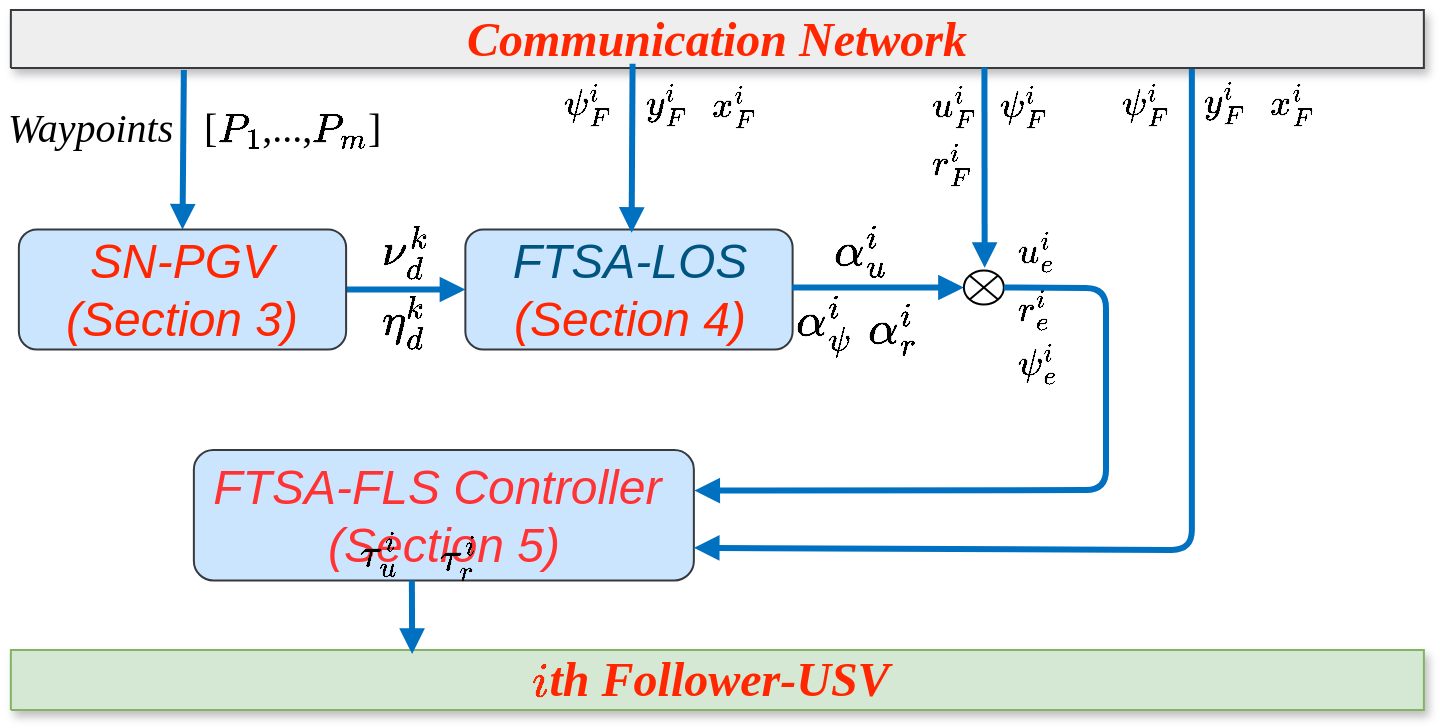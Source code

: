 <mxfile version="28.1.0">
  <diagram name="第 1 页" id="bq3pLO5UZesDkW54nXpK">
    <mxGraphModel dx="1503" dy="799" grid="1" gridSize="10" guides="1" tooltips="1" connect="1" arrows="1" fold="1" page="1" pageScale="1" pageWidth="827" pageHeight="1169" math="1" shadow="0">
      <root>
        <mxCell id="0" />
        <mxCell id="1" parent="0" />
        <UserObject label="&lt;div&gt;&lt;font style=&quot;font-family: &amp;quot;Times New Roman&amp;quot;; direction: ltr; letter-spacing: 0px; line-height: 120%; opacity: 1; font-size: 24px; color: light-dark(rgb(255, 38, 0), rgb(237, 237, 237));&quot;&gt;&lt;b&gt;Communication Network&lt;/b&gt;&lt;/font&gt;&lt;font style=&quot;font-size: 22.58px; font-family: &amp;quot;Times New Roman&amp;quot;; color: rgb(0, 0, 0); direction: ltr; letter-spacing: 0px; line-height: 120%; opacity: 1;&quot;&gt;&lt;br&gt;&lt;/font&gt;&lt;/div&gt;" tags="流程图" id="kzMcMaSELKgusBH4qg8a-270">
          <mxCell style="verticalAlign=middle;align=center;overflow=width;vsdxID=235;rotation=0;fillColor=#eeeeee;shape=stencil(nZBLDoAgDERP0z3SIyjew0SURgSD+Lu9kMZoXLhwN9O+tukAlrNpJg1SzDH4QW/URgNYgZTkjA4UkwJUgGXng+6DX1zLfmoymdXo17xh5zmRJ6Q42BWCfc2oJfdAr+Yv+AP9Cb7OJ3H/2JG1HNGz/84klThPVCc=);strokeColor=#36393d;shadow=1;spacingTop=-1;spacingBottom=-1;spacingLeft=-1;spacingRight=-1;points=[[1,0.5,0],[0.5,0.5,0],[0.5,0,0]];labelBackgroundColor=none;rounded=0;html=1;whiteSpace=wrap;fontStyle=2" vertex="1" parent="1">
            <mxGeometry x="62.43" y="300" width="706.5" height="29" as="geometry" />
          </mxCell>
        </UserObject>
        <UserObject label="" tags="连接线" id="kzMcMaSELKgusBH4qg8a-271">
          <mxCell style="vsdxID=374;edgeStyle=none;startArrow=none;endArrow=block;startSize=5;endSize=5;strokeWidth=3;strokeColor=#0070c0;spacingTop=0;spacingBottom=0;spacingLeft=0;spacingRight=0;verticalAlign=middle;html=1;labelBackgroundColor=#FFFFFF;rounded=0;entryX=0.5;entryY=0;entryDx=0;entryDy=0;" edge="1" parent="1" target="kzMcMaSELKgusBH4qg8a-278">
            <mxGeometry relative="1" as="geometry">
              <mxPoint x="-1" as="offset" />
              <Array as="points" />
              <mxPoint x="148.93" y="330" as="sourcePoint" />
              <mxPoint x="206.18" y="390" as="targetPoint" />
            </mxGeometry>
          </mxCell>
        </UserObject>
        <mxCell id="kzMcMaSELKgusBH4qg8a-272" value="&lt;div style=&quot;text-align: center;&quot;&gt;&lt;font face=&quot;Times New Roman&quot;&gt;&lt;span style=&quot;caret-color: rgb(237, 12, 12);&quot;&gt;Waypoints&lt;/span&gt;&lt;/font&gt;&lt;/div&gt;" style="text;whiteSpace=wrap;html=1;fontSize=20;fontStyle=2;fontColor=#000000;" vertex="1" parent="1">
          <mxGeometry x="59" y="340" width="87.75" height="30" as="geometry" />
        </mxCell>
        <mxCell id="kzMcMaSELKgusBH4qg8a-273" value="&lt;span style=&quot;caret-color: rgb(237, 12, 12); color: rgb(0, 0, 0); font-family: &amp;quot;Times New Roman&amp;quot;; font-style: normal; font-variant-caps: normal; font-weight: 400; letter-spacing: normal; text-align: center; text-indent: 0px; text-transform: none; white-space: normal; word-spacing: 0px; -webkit-text-stroke-width: 0px; text-decoration: none; float: none; display: inline !important;&quot;&gt;&lt;font&gt;[\(P_1\),...&lt;/font&gt;&lt;/span&gt;&lt;span style=&quot;caret-color: rgb(237, 12, 12); font-family: &amp;quot;Times New Roman&amp;quot;; text-align: center; float: none; color: rgb(0, 0, 0); display: inline !important;&quot;&gt;,&lt;/span&gt;&lt;span style=&quot;caret-color: rgb(237, 12, 12); font-family: &amp;quot;Times New Roman&amp;quot;; text-align: center;&quot;&gt;\(P_m\)]&lt;/span&gt;" style="text;whiteSpace=wrap;html=1;fontSize=20;" vertex="1" parent="1">
          <mxGeometry x="156.87" y="340" width="97.38" height="30" as="geometry" />
        </mxCell>
        <mxCell id="kzMcMaSELKgusBH4qg8a-275" value="&lt;span style=&quot;caret-color: rgb(237, 12, 12); color: rgb(0, 0, 0); font-family: &amp;quot;Times New Roman&amp;quot;; font-style: normal; font-variant-caps: normal; font-weight: 400; letter-spacing: normal; text-align: center; text-indent: 0px; text-transform: none; white-space: normal; word-spacing: 0px; -webkit-text-stroke-width: 0px; text-decoration: none; float: none; display: inline !important;&quot;&gt;&lt;font&gt;\(\nu_d^{k}\)&lt;/font&gt;&lt;/span&gt;" style="text;whiteSpace=wrap;html=1;fontSize=22;" vertex="1" parent="1">
          <mxGeometry x="246.18" y="400" width="20" height="27" as="geometry" />
        </mxCell>
        <mxCell id="kzMcMaSELKgusBH4qg8a-276" value="&lt;span style=&quot;caret-color: rgb(237, 12, 12); color: rgb(0, 0, 0); font-family: &amp;quot;Times New Roman&amp;quot;; font-style: normal; font-variant-caps: normal; font-weight: 400; letter-spacing: normal; text-align: center; text-indent: 0px; text-transform: none; white-space: normal; word-spacing: 0px; -webkit-text-stroke-width: 0px; text-decoration: none; float: none; display: inline !important;&quot;&gt;&lt;font&gt;\(\eta_d^{k}\)&lt;/font&gt;&lt;/span&gt;" style="text;whiteSpace=wrap;html=1;fontSize=22;" vertex="1" parent="1">
          <mxGeometry x="246.18" y="435" width="20" height="40" as="geometry" />
        </mxCell>
        <UserObject label="" tags="连接线" id="kzMcMaSELKgusBH4qg8a-277">
          <mxCell style="vsdxID=250;edgeStyle=none;startArrow=none;endArrow=block;startSize=5;endSize=5;strokeWidth=3;strokeColor=#0070c0;spacingTop=0;spacingBottom=0;spacingLeft=0;spacingRight=0;verticalAlign=middle;html=1;labelBackgroundColor=#ffffff;rounded=0;exitX=1;exitY=0.5;exitDx=0;exitDy=0;entryX=0;entryY=0.5;entryDx=0;entryDy=0;" edge="1" parent="1" target="kzMcMaSELKgusBH4qg8a-279" source="kzMcMaSELKgusBH4qg8a-278">
            <mxGeometry relative="1" as="geometry">
              <Array as="points" />
              <mxPoint x="128.616" y="621.5" as="sourcePoint" />
              <mxPoint x="288.93" y="445" as="targetPoint" />
            </mxGeometry>
          </mxCell>
        </UserObject>
        <mxCell id="kzMcMaSELKgusBH4qg8a-278" value="&lt;font style=&quot;font-size: 24px;&quot;&gt;&lt;i style=&quot;color: light-dark(rgb(255, 38, 0), rgb(237, 237, 237));&quot;&gt;SN-PGV&lt;/i&gt;&lt;/font&gt;&lt;div&gt;&lt;font style=&quot;font-size: 24px;&quot;&gt;&lt;i style=&quot;color: light-dark(rgb(255, 38, 0), rgb(237, 237, 237));&quot;&gt;(Section 3)&lt;/i&gt;&lt;/font&gt;&lt;/div&gt;" style="rounded=1;whiteSpace=wrap;html=1;fillColor=#cce5ff;strokeColor=#36393d;" vertex="1" parent="1">
          <mxGeometry x="66.43" y="409.76" width="163.63" height="60" as="geometry" />
        </mxCell>
        <mxCell id="kzMcMaSELKgusBH4qg8a-279" value="&lt;font size=&quot;5&quot; color=&quot;rgb(255, 38, 0)&quot;&gt;&lt;span style=&quot;caret-color: rgb(255, 38, 0);&quot;&gt;&lt;i&gt;FTSA-LOS&lt;/i&gt;&lt;/span&gt;&lt;/font&gt;&lt;br&gt;&lt;div&gt;&lt;font style=&quot;font-size: 24px;&quot;&gt;&lt;i style=&quot;color: light-dark(rgb(255, 38, 0), rgb(237, 237, 237));&quot;&gt;(Section 4)&lt;/i&gt;&lt;/font&gt;&lt;/div&gt;" style="rounded=1;whiteSpace=wrap;html=1;fillColor=#cce5ff;strokeColor=#36393d;" vertex="1" parent="1">
          <mxGeometry x="289.68" y="409.76" width="163.63" height="60" as="geometry" />
        </mxCell>
        <mxCell id="kzMcMaSELKgusBH4qg8a-280" value="&lt;span style=&quot;color: rgb(255, 51, 51);&quot;&gt;&lt;i&gt;&lt;font style=&quot;font-size: 24px;&quot;&gt;FTSA-FLS Controller&amp;nbsp;&lt;/font&gt;&lt;br&gt;&lt;/i&gt;&lt;/span&gt;&lt;div&gt;&lt;font style=&quot;font-size: 24px;&quot;&gt;&lt;i style=&quot;color: rgb(255, 51, 51);&quot;&gt;(Section 5)&lt;/i&gt;&lt;/font&gt;&lt;/div&gt;" style="rounded=1;whiteSpace=wrap;html=1;fillColor=#cce5ff;strokeColor=#36393d;" vertex="1" parent="1">
          <mxGeometry x="153.93" y="520" width="250" height="65.24" as="geometry" />
        </mxCell>
        <UserObject label="" tags="连接线" id="kzMcMaSELKgusBH4qg8a-282">
          <mxCell style="vsdxID=250;edgeStyle=none;startArrow=none;endArrow=block;startSize=5;endSize=5;strokeWidth=3;strokeColor=#0070c0;spacingTop=0;spacingBottom=0;spacingLeft=0;spacingRight=0;verticalAlign=middle;html=1;labelBackgroundColor=#ffffff;rounded=0;exitX=0.999;exitY=0.483;exitDx=0;exitDy=0;entryX=0;entryY=0.5;entryDx=0;entryDy=0;exitPerimeter=0;" edge="1" parent="1" source="kzMcMaSELKgusBH4qg8a-279" target="kzMcMaSELKgusBH4qg8a-298">
            <mxGeometry relative="1" as="geometry">
              <Array as="points" />
              <mxPoint x="453.31" y="445" as="sourcePoint" />
              <mxPoint x="538.93" y="440" as="targetPoint" />
            </mxGeometry>
          </mxCell>
        </UserObject>
        <mxCell id="kzMcMaSELKgusBH4qg8a-283" value="&lt;i style=&quot;caret-color: rgb(0, 0, 0); color: rgb(0, 0, 0); font-family: &amp;quot;Times New Roman&amp;quot;; font-size: 18px; font-variant-caps: normal; font-weight: 400; letter-spacing: normal; text-align: center; text-indent: 0px; text-transform: none; white-space: normal; word-spacing: 0px; -webkit-text-stroke-width: 0px; text-decoration: none;&quot;&gt;&lt;b&gt;&lt;span class=&quot;Apple-converted-space&quot;&gt;&amp;nbsp;&lt;/span&gt;\(x_F^i\)&lt;/b&gt;&lt;/i&gt;" style="text;whiteSpace=wrap;html=1;" vertex="1" parent="1">
          <mxGeometry x="406.43" y="330.5" width="34.5" height="32" as="geometry" />
        </mxCell>
        <mxCell id="kzMcMaSELKgusBH4qg8a-284" value="&lt;i style=&quot;caret-color: rgb(0, 0, 0); color: rgb(0, 0, 0); font-family: &amp;quot;Times New Roman&amp;quot;; font-size: 18px; font-variant-caps: normal; font-weight: 400; letter-spacing: normal; text-align: center; text-indent: 0px; text-transform: none; white-space: normal; word-spacing: 0px; -webkit-text-stroke-width: 0px; text-decoration: none;&quot;&gt;&lt;b&gt;&lt;span class=&quot;Apple-converted-space&quot;&gt;&amp;nbsp;&lt;/span&gt;\(y_F^i\)&lt;/b&gt;&lt;/i&gt;" style="text;whiteSpace=wrap;html=1;" vertex="1" parent="1">
          <mxGeometry x="373.43" y="329.5" width="38" height="40" as="geometry" />
        </mxCell>
        <mxCell id="kzMcMaSELKgusBH4qg8a-285" value="&lt;i style=&quot;caret-color: rgb(0, 0, 0); color: rgb(0, 0, 0); font-family: &amp;quot;Times New Roman&amp;quot;; font-size: 18px; font-variant-caps: normal; font-weight: 400; letter-spacing: normal; text-align: center; text-indent: 0px; text-transform: none; white-space: normal; word-spacing: 0px; -webkit-text-stroke-width: 0px; text-decoration: none;&quot;&gt;&lt;b&gt;&lt;span class=&quot;Apple-converted-space&quot;&gt;&amp;nbsp;&lt;/span&gt;\(\psi_F^i\)&lt;/b&gt;&lt;/i&gt;" style="text;whiteSpace=wrap;html=1;" vertex="1" parent="1">
          <mxGeometry x="332.43" y="330" width="38" height="41" as="geometry" />
        </mxCell>
        <UserObject label="" tags="连接线" id="kzMcMaSELKgusBH4qg8a-286">
          <mxCell style="vsdxID=374;edgeStyle=none;startArrow=none;endArrow=block;startSize=5;endSize=5;strokeWidth=3;strokeColor=#0070c0;spacingTop=0;spacingBottom=0;spacingLeft=0;spacingRight=0;verticalAlign=middle;html=1;labelBackgroundColor=#FFFFFF;rounded=0;entryX=0.508;entryY=0.027;entryDx=0;entryDy=0;exitX=0.44;exitY=0.928;exitDx=0;exitDy=0;exitPerimeter=0;entryPerimeter=0;" edge="1" parent="1" source="kzMcMaSELKgusBH4qg8a-270" target="kzMcMaSELKgusBH4qg8a-279">
            <mxGeometry relative="1" as="geometry">
              <mxPoint x="-1" as="offset" />
              <Array as="points" />
              <mxPoint x="374.43" y="329.76" as="sourcePoint" />
              <mxPoint x="373.43" y="409.76" as="targetPoint" />
            </mxGeometry>
          </mxCell>
        </UserObject>
        <mxCell id="kzMcMaSELKgusBH4qg8a-291" value="&lt;b style=&quot;caret-color: rgb(0, 0, 0); color: rgb(0, 0, 0); font-family: Helvetica; font-style: normal; font-variant-caps: normal; letter-spacing: normal; text-align: center; text-indent: 0px; text-transform: none; white-space: normal; word-spacing: 0px; -webkit-text-stroke-width: 0px; text-decoration: none;&quot;&gt;&lt;i&gt;&lt;font face=&quot;Times New Roman&quot;&gt;&lt;span class=&quot;Apple-converted-space&quot;&gt;&amp;nbsp;&lt;/span&gt;\(\alpha_u^i\)&lt;/font&gt;&lt;/i&gt;&lt;/b&gt;" style="text;whiteSpace=wrap;html=1;fontSize=23;" vertex="1" parent="1">
          <mxGeometry x="466.43" y="400" width="35.5" height="48.75" as="geometry" />
        </mxCell>
        <mxCell id="kzMcMaSELKgusBH4qg8a-292" value="&lt;b style=&quot;caret-color: rgb(0, 0, 0); color: rgb(0, 0, 0); font-family: Helvetica; font-style: normal; font-variant-caps: normal; letter-spacing: normal; text-align: center; text-indent: 0px; text-transform: none; white-space: normal; word-spacing: 0px; -webkit-text-stroke-width: 0px; text-decoration: none;&quot;&gt;&lt;i&gt;&lt;font face=&quot;Times New Roman&quot;&gt;\(\alpha_\psi^i\)&lt;/font&gt;&lt;/i&gt;&lt;/b&gt;" style="text;whiteSpace=wrap;html=1;fontSize=23;" vertex="1" parent="1">
          <mxGeometry x="453.31" y="435" width="30" height="30" as="geometry" />
        </mxCell>
        <mxCell id="kzMcMaSELKgusBH4qg8a-293" value="&lt;b style=&quot;caret-color: rgb(0, 0, 0); color: rgb(0, 0, 0); font-family: Helvetica; font-style: normal; font-variant-caps: normal; letter-spacing: normal; text-align: center; text-indent: 0px; text-transform: none; white-space: normal; word-spacing: 0px; -webkit-text-stroke-width: 0px; text-decoration: none;&quot;&gt;&lt;i&gt;&lt;font face=&quot;Times New Roman&quot;&gt;\(\alpha_r^i\)&lt;/font&gt;&lt;/i&gt;&lt;/b&gt;" style="text;whiteSpace=wrap;html=1;fontSize=23;" vertex="1" parent="1">
          <mxGeometry x="488.93" y="438.76" width="35" height="31" as="geometry" />
        </mxCell>
        <UserObject label="&lt;div&gt;&lt;font style=&quot;font-family: &amp;quot;Times New Roman&amp;quot;; direction: ltr; letter-spacing: 0px; line-height: 120%; opacity: 1; color: light-dark(rgb(255, 38, 0), rgb(237, 237, 237)); font-size: 24px;&quot;&gt;&lt;font style=&quot;letter-spacing: 0px; direction: ltr; line-height: 27.096px; opacity: 1;&quot;&gt;&lt;i&gt;&lt;b&gt;\(i\)&lt;/b&gt;&lt;/i&gt;&lt;/font&gt;&lt;font face=&quot;Times New Roman&quot;&gt;&lt;span style=&quot;caret-color: rgb(255, 38, 0);&quot;&gt;&lt;b&gt;&lt;i&gt;th&amp;nbsp;&lt;/i&gt;&lt;/b&gt;&lt;/span&gt;&lt;/font&gt;&lt;i&gt;&lt;b&gt;Follower-USV&amp;nbsp;&lt;/b&gt;&lt;/i&gt;&lt;/font&gt;&lt;/div&gt;" tags="流程图" id="kzMcMaSELKgusBH4qg8a-294">
          <mxCell style="verticalAlign=middle;align=center;overflow=width;vsdxID=288;rotation=0;fillColor=#d5e8d4;shape=stencil(nZBLDoAgDERP0z3SIyjew0SURgSD+Lu9kMZoXLhwN9O+tukAlrNpJg1SzDH4QW/URgNYgZTkjA4UkwJUgGXng+6DX1zLfmoymdXo17xh5zmRJ6Q42BWCfc2oJfdAr+Yv+AP9Cb7OJ3H/2JG1HNGz/84klThPVCc=);strokeColor=#82b366;shadow=1;spacingTop=-1;spacingBottom=-1;spacingLeft=-1;spacingRight=-1;points=[[1,0.5,0],[0.5,0.5,0],[0.5,0,0]];labelBackgroundColor=none;rounded=0;html=1;whiteSpace=wrap;" vertex="1" parent="1">
            <mxGeometry x="62.43" y="620" width="706.51" height="30.01" as="geometry" />
          </mxCell>
        </UserObject>
        <mxCell id="kzMcMaSELKgusBH4qg8a-296" value="&lt;b style=&quot;caret-color: rgb(0, 0, 0); color: rgb(0, 0, 0); font-family: &amp;quot;Times New Roman&amp;quot;; font-style: normal; font-variant-caps: normal; letter-spacing: normal; text-align: center; text-indent: 0px; text-transform: none; white-space: normal; word-spacing: 0px; -webkit-text-stroke-width: 0px; text-decoration: none;&quot;&gt;&lt;i&gt;&lt;font style=&quot;font-size: 20px;&quot;&gt;&lt;span class=&quot;Apple-converted-space&quot;&gt;&amp;nbsp;&lt;/span&gt;\(\tau_u^i\)&lt;/font&gt;&lt;/i&gt;&lt;/b&gt;" style="text;whiteSpace=wrap;html=1;fontSize=23;" vertex="1" parent="1">
          <mxGeometry x="230.06" y="550" width="20" height="60" as="geometry" />
        </mxCell>
        <mxCell id="kzMcMaSELKgusBH4qg8a-297" value="&lt;b style=&quot;caret-color: rgb(0, 0, 0); color: rgb(0, 0, 0); font-family: &amp;quot;Times New Roman&amp;quot;; font-style: normal; font-variant-caps: normal; letter-spacing: normal; text-align: center; text-indent: 0px; text-transform: none; white-space: normal; word-spacing: 0px; -webkit-text-stroke-width: 0px; text-decoration: none;&quot;&gt;&lt;i&gt;&lt;font style=&quot;font-size: 20px;&quot;&gt;&lt;span class=&quot;Apple-converted-space&quot;&gt;&amp;nbsp;&lt;/span&gt;\(\tau_r^i\)&lt;/font&gt;&lt;/i&gt;&lt;/b&gt;" style="text;whiteSpace=wrap;html=1;" vertex="1" parent="1">
          <mxGeometry x="269.68" y="553.5" width="20" height="53" as="geometry" />
        </mxCell>
        <mxCell id="kzMcMaSELKgusBH4qg8a-298" value="" style="shape=sumEllipse;perimeter=ellipsePerimeter;whiteSpace=wrap;html=1;backgroundOutline=1;" vertex="1" parent="1">
          <mxGeometry x="538.93" y="430.26" width="20" height="17" as="geometry" />
        </mxCell>
        <UserObject label="" tags="连接线" id="kzMcMaSELKgusBH4qg8a-299">
          <mxCell style="vsdxID=374;edgeStyle=none;startArrow=none;endArrow=block;startSize=5;endSize=5;strokeWidth=3;strokeColor=#0070c0;spacingTop=0;spacingBottom=0;spacingLeft=0;spacingRight=0;verticalAlign=middle;html=1;labelBackgroundColor=#FFFFFF;rounded=0;entryX=0.284;entryY=0.067;entryDx=0;entryDy=0;entryPerimeter=0;" edge="1" parent="1" target="kzMcMaSELKgusBH4qg8a-294">
            <mxGeometry relative="1" as="geometry">
              <mxPoint x="-1" as="offset" />
              <Array as="points" />
              <mxPoint x="262.93" y="585.24" as="sourcePoint" />
              <mxPoint x="261.93" y="665.24" as="targetPoint" />
            </mxGeometry>
          </mxCell>
        </UserObject>
        <UserObject label="" tags="连接线" id="kzMcMaSELKgusBH4qg8a-301">
          <mxCell style="vsdxID=374;edgeStyle=none;startArrow=none;endArrow=block;startSize=5;endSize=5;strokeWidth=3;strokeColor=#0070c0;spacingTop=0;spacingBottom=0;spacingLeft=0;spacingRight=0;verticalAlign=middle;html=1;labelBackgroundColor=#FFFFFF;rounded=1;entryX=1;entryY=0.75;entryDx=0;entryDy=0;curved=0;" edge="1" parent="1" target="kzMcMaSELKgusBH4qg8a-280">
            <mxGeometry relative="1" as="geometry">
              <mxPoint x="-1" as="offset" />
              <Array as="points">
                <mxPoint x="652.93" y="570" />
              </Array>
              <mxPoint x="652.93" y="329.5" as="sourcePoint" />
              <mxPoint x="651.93" y="409.5" as="targetPoint" />
            </mxGeometry>
          </mxCell>
        </UserObject>
        <mxCell id="kzMcMaSELKgusBH4qg8a-302" value="&lt;i style=&quot;caret-color: rgb(0, 0, 0); color: rgb(0, 0, 0); font-family: &amp;quot;Times New Roman&amp;quot;; font-size: 18px; font-variant-caps: normal; font-weight: 400; letter-spacing: normal; text-align: center; text-indent: 0px; text-transform: none; white-space: normal; word-spacing: 0px; -webkit-text-stroke-width: 0px; text-decoration: none;&quot;&gt;&lt;b&gt;&lt;span class=&quot;Apple-converted-space&quot;&gt;&amp;nbsp;&lt;/span&gt;\(x_F^i\)&lt;/b&gt;&lt;/i&gt;" style="text;whiteSpace=wrap;html=1;" vertex="1" parent="1">
          <mxGeometry x="685.23" y="330" width="34.5" height="32" as="geometry" />
        </mxCell>
        <mxCell id="kzMcMaSELKgusBH4qg8a-303" value="&lt;i style=&quot;caret-color: rgb(0, 0, 0); color: rgb(0, 0, 0); font-family: &amp;quot;Times New Roman&amp;quot;; font-size: 18px; font-variant-caps: normal; font-weight: 400; letter-spacing: normal; text-align: center; text-indent: 0px; text-transform: none; white-space: normal; word-spacing: 0px; -webkit-text-stroke-width: 0px; text-decoration: none;&quot;&gt;&lt;b&gt;&lt;span class=&quot;Apple-converted-space&quot;&gt;&amp;nbsp;&lt;/span&gt;\(y_F^i\)&lt;/b&gt;&lt;/i&gt;" style="text;whiteSpace=wrap;html=1;" vertex="1" parent="1">
          <mxGeometry x="652.23" y="329" width="38" height="40" as="geometry" />
        </mxCell>
        <mxCell id="kzMcMaSELKgusBH4qg8a-304" value="&lt;i style=&quot;caret-color: rgb(0, 0, 0); color: rgb(0, 0, 0); font-family: &amp;quot;Times New Roman&amp;quot;; font-size: 18px; font-variant-caps: normal; font-weight: 400; letter-spacing: normal; text-align: center; text-indent: 0px; text-transform: none; white-space: normal; word-spacing: 0px; -webkit-text-stroke-width: 0px; text-decoration: none;&quot;&gt;&lt;b&gt;&lt;span class=&quot;Apple-converted-space&quot;&gt;&amp;nbsp;&lt;/span&gt;\(\psi_F^i\)&lt;/b&gt;&lt;/i&gt;" style="text;whiteSpace=wrap;html=1;" vertex="1" parent="1">
          <mxGeometry x="611.23" y="329.5" width="38" height="41" as="geometry" />
        </mxCell>
        <UserObject label="" tags="连接线" id="kzMcMaSELKgusBH4qg8a-305">
          <mxCell style="vsdxID=374;edgeStyle=none;startArrow=none;endArrow=block;startSize=5;endSize=5;strokeWidth=3;strokeColor=#0070c0;spacingTop=0;spacingBottom=0;spacingLeft=0;spacingRight=0;verticalAlign=middle;html=1;labelBackgroundColor=#FFFFFF;rounded=0;entryX=0.52;entryY=-0.078;entryDx=0;entryDy=0;exitX=0.689;exitY=0.991;exitDx=0;exitDy=0;exitPerimeter=0;entryPerimeter=0;" edge="1" parent="1" source="kzMcMaSELKgusBH4qg8a-270" target="kzMcMaSELKgusBH4qg8a-298">
            <mxGeometry relative="1" as="geometry">
              <mxPoint x="-1" as="offset" />
              <Array as="points" />
              <mxPoint x="548.34" y="346.26" as="sourcePoint" />
              <mxPoint x="548.34" y="430.26" as="targetPoint" />
            </mxGeometry>
          </mxCell>
        </UserObject>
        <mxCell id="kzMcMaSELKgusBH4qg8a-306" value="&lt;i style=&quot;caret-color: rgb(0, 0, 0); color: rgb(0, 0, 0); font-family: &amp;quot;Times New Roman&amp;quot;; font-size: 18px; font-variant-caps: normal; font-weight: 400; letter-spacing: normal; text-align: center; text-indent: 0px; text-transform: none; white-space: normal; word-spacing: 0px; -webkit-text-stroke-width: 0px; text-decoration: none;&quot;&gt;&lt;b&gt;&lt;span class=&quot;Apple-converted-space&quot;&gt;&amp;nbsp;&lt;/span&gt;\(u_F^i\)&lt;/b&gt;&lt;/i&gt;" style="text;whiteSpace=wrap;html=1;" vertex="1" parent="1">
          <mxGeometry x="515.5" y="330.5" width="34.5" height="32" as="geometry" />
        </mxCell>
        <mxCell id="kzMcMaSELKgusBH4qg8a-307" value="&lt;i style=&quot;caret-color: rgb(0, 0, 0); color: rgb(0, 0, 0); font-family: &amp;quot;Times New Roman&amp;quot;; font-size: 18px; font-variant-caps: normal; font-weight: 400; letter-spacing: normal; text-align: center; text-indent: 0px; text-transform: none; white-space: normal; word-spacing: 0px; -webkit-text-stroke-width: 0px; text-decoration: none;&quot;&gt;&lt;b&gt;&lt;span class=&quot;Apple-converted-space&quot;&gt;&amp;nbsp;&lt;/span&gt;\(\psi_F^i\)&lt;/b&gt;&lt;/i&gt;" style="text;whiteSpace=wrap;html=1;" vertex="1" parent="1">
          <mxGeometry x="550" y="330.5" width="34.5" height="32" as="geometry" />
        </mxCell>
        <mxCell id="kzMcMaSELKgusBH4qg8a-308" value="&lt;i style=&quot;caret-color: rgb(0, 0, 0); color: rgb(0, 0, 0); font-family: &amp;quot;Times New Roman&amp;quot;; font-size: 18px; font-variant-caps: normal; font-weight: 400; letter-spacing: normal; text-align: center; text-indent: 0px; text-transform: none; white-space: normal; word-spacing: 0px; -webkit-text-stroke-width: 0px; text-decoration: none;&quot;&gt;&lt;b&gt;&lt;span class=&quot;Apple-converted-space&quot;&gt;&amp;nbsp;&lt;/span&gt;\(r_F^i\)&lt;/b&gt;&lt;/i&gt;" style="text;whiteSpace=wrap;html=1;" vertex="1" parent="1">
          <mxGeometry x="515.5" y="360" width="34.5" height="32" as="geometry" />
        </mxCell>
        <mxCell id="kzMcMaSELKgusBH4qg8a-309" value="&lt;i style=&quot;caret-color: rgb(0, 0, 0); color: rgb(0, 0, 0); font-family: &amp;quot;Times New Roman&amp;quot;; font-size: 18px; font-variant-caps: normal; font-weight: 400; letter-spacing: normal; text-align: center; text-indent: 0px; text-transform: none; white-space: normal; word-spacing: 0px; -webkit-text-stroke-width: 0px; text-decoration: none;&quot;&gt;&lt;b&gt;&lt;span class=&quot;Apple-converted-space&quot;&gt;&amp;nbsp;&lt;/span&gt;\(u_e^i\)&lt;/b&gt;&lt;/i&gt;" style="text;whiteSpace=wrap;html=1;" vertex="1" parent="1">
          <mxGeometry x="558.93" y="403.5" width="34.5" height="32" as="geometry" />
        </mxCell>
        <mxCell id="kzMcMaSELKgusBH4qg8a-310" value="&lt;i style=&quot;caret-color: rgb(0, 0, 0); color: rgb(0, 0, 0); font-family: &amp;quot;Times New Roman&amp;quot;; font-size: 18px; font-variant-caps: normal; font-weight: 400; letter-spacing: normal; text-align: center; text-indent: 0px; text-transform: none; white-space: normal; word-spacing: 0px; -webkit-text-stroke-width: 0px; text-decoration: none;&quot;&gt;&lt;b&gt;&lt;span class=&quot;Apple-converted-space&quot;&gt;&amp;nbsp;&lt;/span&gt;\(\psi_e^i\)&lt;/b&gt;&lt;/i&gt;" style="text;whiteSpace=wrap;html=1;" vertex="1" parent="1">
          <mxGeometry x="558.93" y="460" width="34.5" height="32" as="geometry" />
        </mxCell>
        <mxCell id="kzMcMaSELKgusBH4qg8a-311" value="&lt;i style=&quot;caret-color: rgb(0, 0, 0); color: rgb(0, 0, 0); font-family: &amp;quot;Times New Roman&amp;quot;; font-size: 18px; font-variant-caps: normal; font-weight: 400; letter-spacing: normal; text-align: center; text-indent: 0px; text-transform: none; white-space: normal; word-spacing: 0px; -webkit-text-stroke-width: 0px; text-decoration: none;&quot;&gt;&lt;b&gt;&lt;span class=&quot;Apple-converted-space&quot;&gt;&amp;nbsp;&lt;/span&gt;\(r_e^i\)&lt;/b&gt;&lt;/i&gt;" style="text;whiteSpace=wrap;html=1;" vertex="1" parent="1">
          <mxGeometry x="558.93" y="433" width="34.5" height="32" as="geometry" />
        </mxCell>
        <UserObject label="" tags="连接线" id="kzMcMaSELKgusBH4qg8a-312">
          <mxCell style="vsdxID=250;edgeStyle=none;startArrow=none;endArrow=block;startSize=5;endSize=5;strokeWidth=3;strokeColor=#0070c0;spacingTop=0;spacingBottom=0;spacingLeft=0;spacingRight=0;verticalAlign=middle;html=1;labelBackgroundColor=#ffffff;rounded=1;exitX=1;exitY=0.5;exitDx=0;exitDy=0;entryX=1.001;entryY=0.311;entryDx=0;entryDy=0;entryPerimeter=0;curved=0;" edge="1" parent="1" source="kzMcMaSELKgusBH4qg8a-298" target="kzMcMaSELKgusBH4qg8a-280">
            <mxGeometry relative="1" as="geometry">
              <Array as="points">
                <mxPoint x="610" y="439" />
                <mxPoint x="610" y="540" />
              </Array>
              <mxPoint x="520" y="430" as="sourcePoint" />
              <mxPoint x="606" y="430" as="targetPoint" />
            </mxGeometry>
          </mxCell>
        </UserObject>
      </root>
    </mxGraphModel>
  </diagram>
</mxfile>

